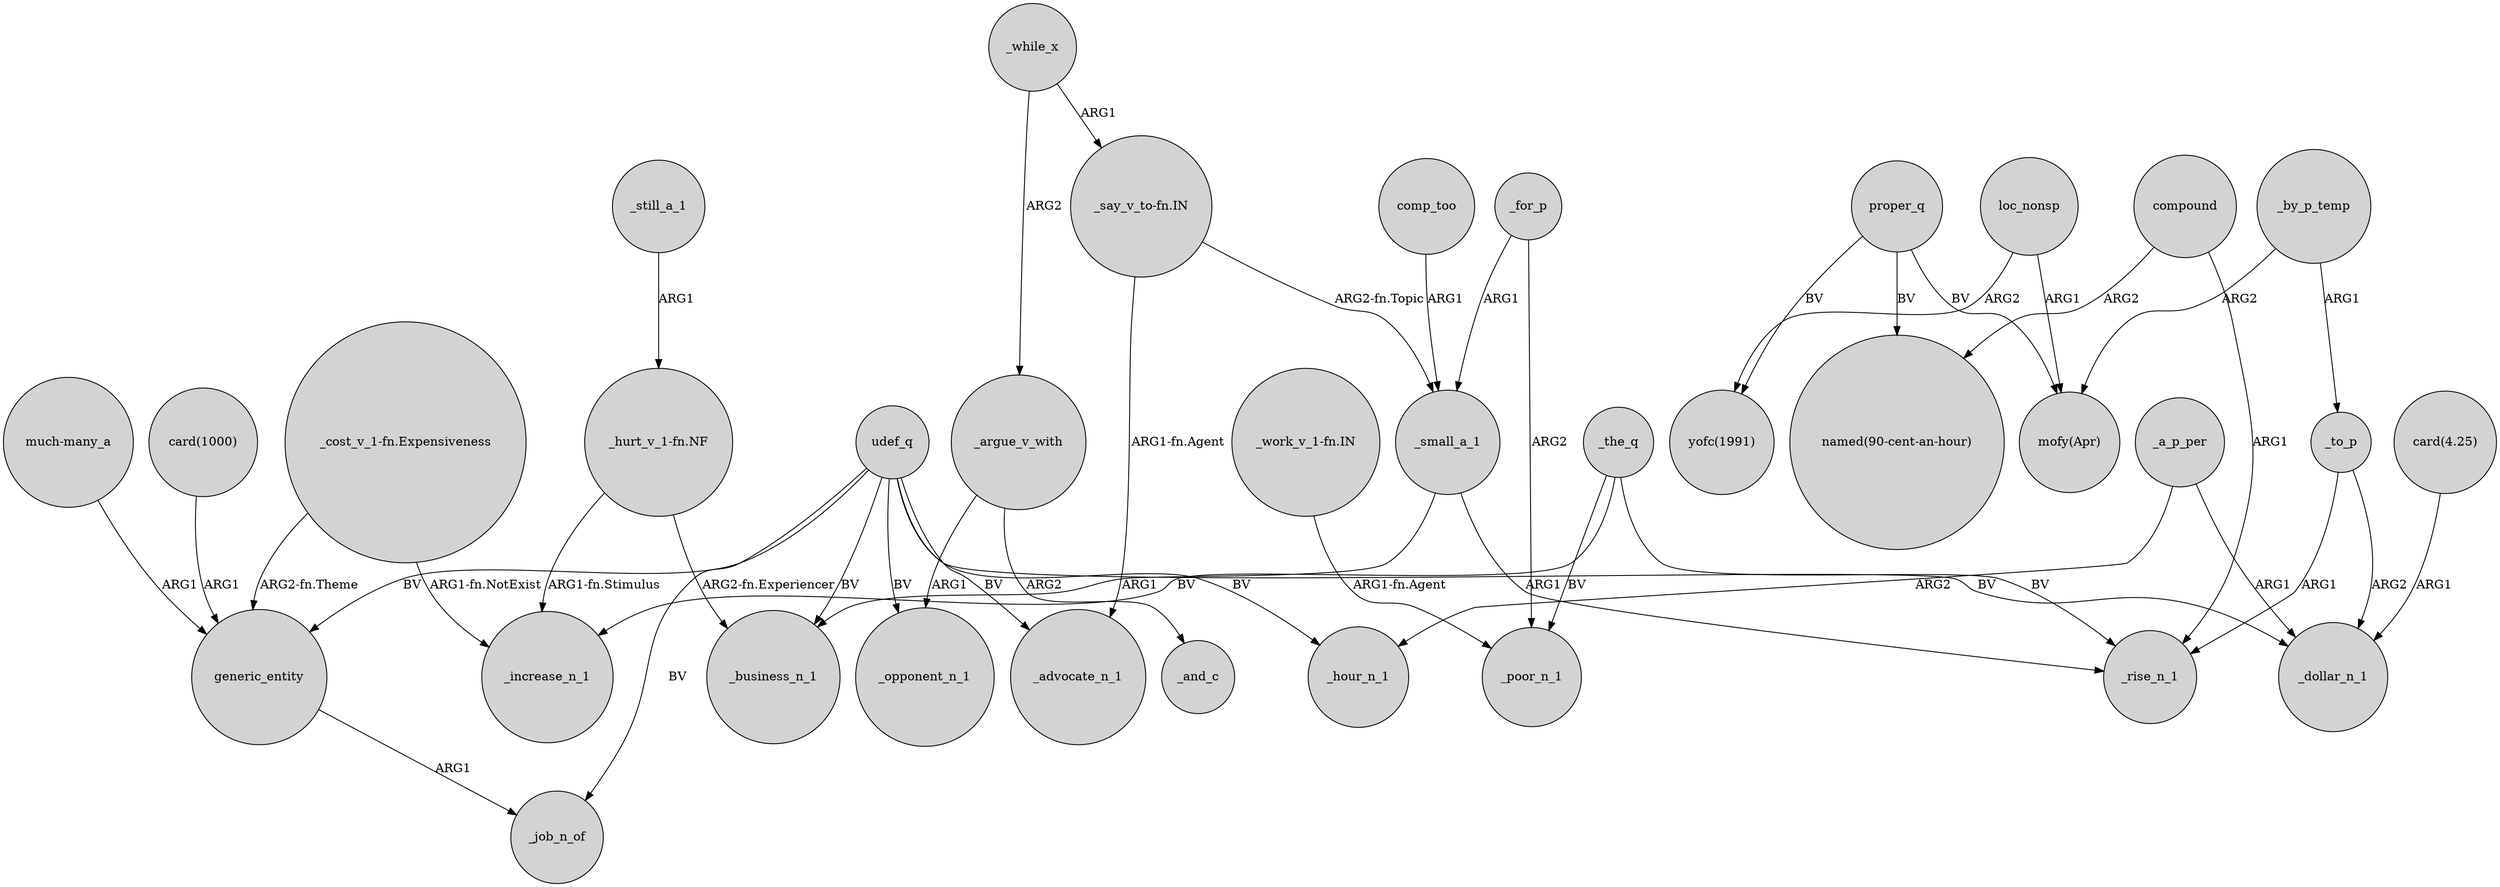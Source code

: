 digraph {
	node [shape=circle style=filled]
	_to_p -> _dollar_n_1 [label=ARG2]
	udef_q -> generic_entity [label=BV]
	loc_nonsp -> "yofc(1991)" [label=ARG2]
	"much-many_a" -> generic_entity [label=ARG1]
	_the_q -> _increase_n_1 [label=BV]
	proper_q -> "yofc(1991)" [label=BV]
	_small_a_1 -> _rise_n_1 [label=ARG1]
	"_hurt_v_1-fn.NF" -> _increase_n_1 [label="ARG1-fn.Stimulus"]
	udef_q -> _hour_n_1 [label=BV]
	generic_entity -> _job_n_of [label=ARG1]
	udef_q -> _advocate_n_1 [label=BV]
	_for_p -> _small_a_1 [label=ARG1]
	proper_q -> "mofy(Apr)" [label=BV]
	"_cost_v_1-fn.Expensiveness" -> generic_entity [label="ARG2-fn.Theme"]
	"card(1000)" -> generic_entity [label=ARG1]
	_the_q -> _poor_n_1 [label=BV]
	_while_x -> _argue_v_with [label=ARG2]
	_still_a_1 -> "_hurt_v_1-fn.NF" [label=ARG1]
	_a_p_per -> _dollar_n_1 [label=ARG1]
	_the_q -> _rise_n_1 [label=BV]
	udef_q -> _opponent_n_1 [label=BV]
	"_hurt_v_1-fn.NF" -> _business_n_1 [label="ARG2-fn.Experiencer"]
	_to_p -> _rise_n_1 [label=ARG1]
	_for_p -> _poor_n_1 [label=ARG2]
	_argue_v_with -> _opponent_n_1 [label=ARG1]
	_by_p_temp -> _to_p [label=ARG1]
	"card(4.25)" -> _dollar_n_1 [label=ARG1]
	_small_a_1 -> _business_n_1 [label=ARG1]
	loc_nonsp -> "mofy(Apr)" [label=ARG1]
	comp_too -> _small_a_1 [label=ARG1]
	_while_x -> "_say_v_to-fn.IN" [label=ARG1]
	"_say_v_to-fn.IN" -> _advocate_n_1 [label="ARG1-fn.Agent"]
	"_work_v_1-fn.IN" -> _poor_n_1 [label="ARG1-fn.Agent"]
	proper_q -> "named(90-cent-an-hour)" [label=BV]
	udef_q -> _business_n_1 [label=BV]
	compound -> "named(90-cent-an-hour)" [label=ARG2]
	_argue_v_with -> _and_c [label=ARG2]
	compound -> _rise_n_1 [label=ARG1]
	"_cost_v_1-fn.Expensiveness" -> _increase_n_1 [label="ARG1-fn.NotExist"]
	_a_p_per -> _hour_n_1 [label=ARG2]
	udef_q -> _job_n_of [label=BV]
	"_say_v_to-fn.IN" -> _small_a_1 [label="ARG2-fn.Topic"]
	udef_q -> _dollar_n_1 [label=BV]
	_by_p_temp -> "mofy(Apr)" [label=ARG2]
}
